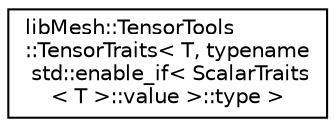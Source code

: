 digraph "类继承关系图"
{
 // INTERACTIVE_SVG=YES
  edge [fontname="Helvetica",fontsize="10",labelfontname="Helvetica",labelfontsize="10"];
  node [fontname="Helvetica",fontsize="10",shape=record];
  rankdir="LR";
  Node1 [label="libMesh::TensorTools\l::TensorTraits\< T, typename\l std::enable_if\< ScalarTraits\l\< T \>::value \>::type \>",height=0.2,width=0.4,color="black", fillcolor="white", style="filled",URL="$structlibMesh_1_1TensorTools_1_1TensorTraits_3_01T_00_01typename_01std_1_1enable__if_3_01ScalarT36143a26ed3e120e89a9b16f9793e4b0.html",tooltip="此模板特化表示对于标量类型，张量秩为0。 "];
}
